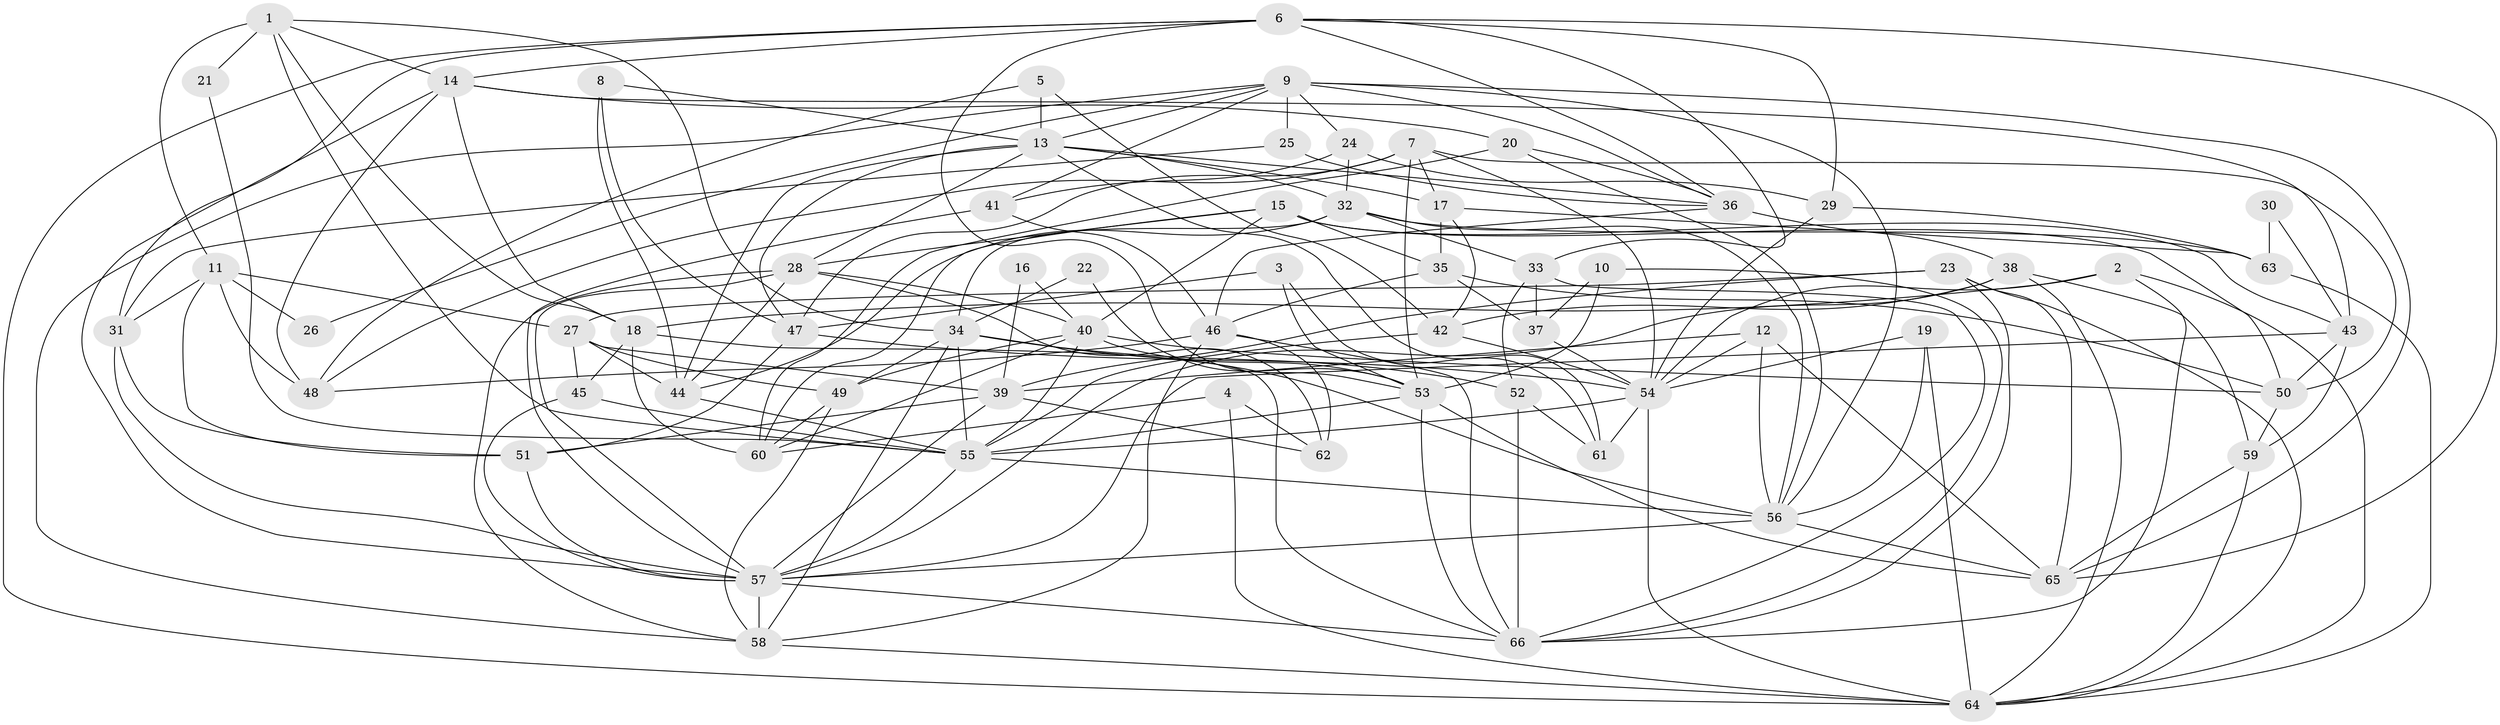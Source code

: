 // original degree distribution, {4: 0.29770992366412213, 3: 0.32061068702290074, 5: 0.10687022900763359, 6: 0.10687022900763359, 2: 0.10687022900763359, 7: 0.030534351145038167, 8: 0.030534351145038167}
// Generated by graph-tools (version 1.1) at 2025/26/03/09/25 03:26:16]
// undirected, 66 vertices, 186 edges
graph export_dot {
graph [start="1"]
  node [color=gray90,style=filled];
  1;
  2;
  3;
  4;
  5;
  6;
  7;
  8;
  9;
  10;
  11;
  12;
  13;
  14;
  15;
  16;
  17;
  18;
  19;
  20;
  21;
  22;
  23;
  24;
  25;
  26;
  27;
  28;
  29;
  30;
  31;
  32;
  33;
  34;
  35;
  36;
  37;
  38;
  39;
  40;
  41;
  42;
  43;
  44;
  45;
  46;
  47;
  48;
  49;
  50;
  51;
  52;
  53;
  54;
  55;
  56;
  57;
  58;
  59;
  60;
  61;
  62;
  63;
  64;
  65;
  66;
  1 -- 11 [weight=1.0];
  1 -- 14 [weight=1.0];
  1 -- 18 [weight=1.0];
  1 -- 21 [weight=1.0];
  1 -- 34 [weight=1.0];
  1 -- 55 [weight=1.0];
  2 -- 18 [weight=1.0];
  2 -- 54 [weight=1.0];
  2 -- 64 [weight=1.0];
  2 -- 66 [weight=1.0];
  3 -- 47 [weight=1.0];
  3 -- 53 [weight=1.0];
  3 -- 61 [weight=1.0];
  4 -- 60 [weight=1.0];
  4 -- 62 [weight=1.0];
  4 -- 64 [weight=1.0];
  5 -- 13 [weight=1.0];
  5 -- 42 [weight=1.0];
  5 -- 48 [weight=1.0];
  6 -- 14 [weight=1.0];
  6 -- 29 [weight=1.0];
  6 -- 31 [weight=1.0];
  6 -- 33 [weight=1.0];
  6 -- 36 [weight=1.0];
  6 -- 53 [weight=1.0];
  6 -- 64 [weight=1.0];
  6 -- 65 [weight=1.0];
  7 -- 17 [weight=1.0];
  7 -- 47 [weight=1.0];
  7 -- 48 [weight=2.0];
  7 -- 50 [weight=1.0];
  7 -- 53 [weight=2.0];
  7 -- 54 [weight=1.0];
  8 -- 13 [weight=1.0];
  8 -- 44 [weight=1.0];
  8 -- 47 [weight=1.0];
  9 -- 13 [weight=1.0];
  9 -- 24 [weight=1.0];
  9 -- 25 [weight=1.0];
  9 -- 26 [weight=1.0];
  9 -- 36 [weight=1.0];
  9 -- 41 [weight=1.0];
  9 -- 56 [weight=1.0];
  9 -- 58 [weight=1.0];
  9 -- 65 [weight=1.0];
  10 -- 37 [weight=1.0];
  10 -- 53 [weight=2.0];
  10 -- 66 [weight=1.0];
  11 -- 26 [weight=1.0];
  11 -- 27 [weight=1.0];
  11 -- 31 [weight=1.0];
  11 -- 48 [weight=1.0];
  11 -- 51 [weight=1.0];
  12 -- 39 [weight=1.0];
  12 -- 54 [weight=1.0];
  12 -- 56 [weight=1.0];
  12 -- 65 [weight=1.0];
  13 -- 17 [weight=1.0];
  13 -- 28 [weight=1.0];
  13 -- 32 [weight=1.0];
  13 -- 36 [weight=1.0];
  13 -- 44 [weight=1.0];
  13 -- 47 [weight=1.0];
  13 -- 61 [weight=1.0];
  14 -- 18 [weight=1.0];
  14 -- 20 [weight=1.0];
  14 -- 43 [weight=1.0];
  14 -- 48 [weight=1.0];
  14 -- 57 [weight=1.0];
  15 -- 28 [weight=1.0];
  15 -- 35 [weight=1.0];
  15 -- 40 [weight=1.0];
  15 -- 43 [weight=1.0];
  15 -- 50 [weight=1.0];
  15 -- 60 [weight=1.0];
  16 -- 39 [weight=1.0];
  16 -- 40 [weight=1.0];
  17 -- 35 [weight=1.0];
  17 -- 42 [weight=1.0];
  17 -- 63 [weight=1.0];
  18 -- 45 [weight=1.0];
  18 -- 60 [weight=1.0];
  18 -- 66 [weight=1.0];
  19 -- 54 [weight=1.0];
  19 -- 56 [weight=1.0];
  19 -- 64 [weight=1.0];
  20 -- 36 [weight=1.0];
  20 -- 56 [weight=1.0];
  20 -- 60 [weight=1.0];
  21 -- 55 [weight=1.0];
  22 -- 34 [weight=1.0];
  22 -- 53 [weight=1.0];
  23 -- 27 [weight=1.0];
  23 -- 39 [weight=1.0];
  23 -- 64 [weight=1.0];
  23 -- 65 [weight=1.0];
  23 -- 66 [weight=1.0];
  24 -- 29 [weight=1.0];
  24 -- 32 [weight=1.0];
  24 -- 41 [weight=1.0];
  25 -- 31 [weight=1.0];
  25 -- 36 [weight=2.0];
  27 -- 39 [weight=1.0];
  27 -- 44 [weight=1.0];
  27 -- 45 [weight=1.0];
  27 -- 49 [weight=1.0];
  28 -- 40 [weight=1.0];
  28 -- 44 [weight=1.0];
  28 -- 57 [weight=2.0];
  28 -- 58 [weight=1.0];
  28 -- 62 [weight=1.0];
  29 -- 54 [weight=1.0];
  29 -- 63 [weight=2.0];
  30 -- 43 [weight=1.0];
  30 -- 63 [weight=1.0];
  31 -- 51 [weight=1.0];
  31 -- 57 [weight=1.0];
  32 -- 33 [weight=1.0];
  32 -- 34 [weight=1.0];
  32 -- 44 [weight=1.0];
  32 -- 56 [weight=1.0];
  32 -- 63 [weight=1.0];
  33 -- 37 [weight=1.0];
  33 -- 52 [weight=1.0];
  33 -- 66 [weight=1.0];
  34 -- 49 [weight=1.0];
  34 -- 52 [weight=1.0];
  34 -- 55 [weight=1.0];
  34 -- 56 [weight=1.0];
  34 -- 58 [weight=1.0];
  35 -- 37 [weight=1.0];
  35 -- 46 [weight=1.0];
  35 -- 50 [weight=1.0];
  36 -- 38 [weight=1.0];
  36 -- 46 [weight=1.0];
  37 -- 54 [weight=1.0];
  38 -- 42 [weight=1.0];
  38 -- 57 [weight=1.0];
  38 -- 59 [weight=1.0];
  38 -- 64 [weight=1.0];
  39 -- 51 [weight=1.0];
  39 -- 57 [weight=2.0];
  39 -- 62 [weight=1.0];
  40 -- 49 [weight=1.0];
  40 -- 50 [weight=1.0];
  40 -- 53 [weight=1.0];
  40 -- 55 [weight=1.0];
  40 -- 60 [weight=1.0];
  41 -- 46 [weight=1.0];
  41 -- 57 [weight=1.0];
  42 -- 54 [weight=1.0];
  42 -- 55 [weight=1.0];
  43 -- 50 [weight=1.0];
  43 -- 57 [weight=1.0];
  43 -- 59 [weight=1.0];
  44 -- 55 [weight=1.0];
  45 -- 55 [weight=1.0];
  45 -- 57 [weight=1.0];
  46 -- 48 [weight=1.0];
  46 -- 58 [weight=1.0];
  46 -- 62 [weight=1.0];
  46 -- 66 [weight=1.0];
  47 -- 51 [weight=2.0];
  47 -- 54 [weight=1.0];
  49 -- 58 [weight=1.0];
  49 -- 60 [weight=1.0];
  50 -- 59 [weight=1.0];
  51 -- 57 [weight=1.0];
  52 -- 61 [weight=1.0];
  52 -- 66 [weight=1.0];
  53 -- 55 [weight=1.0];
  53 -- 65 [weight=1.0];
  53 -- 66 [weight=1.0];
  54 -- 55 [weight=1.0];
  54 -- 61 [weight=1.0];
  54 -- 64 [weight=2.0];
  55 -- 56 [weight=1.0];
  55 -- 57 [weight=1.0];
  56 -- 57 [weight=1.0];
  56 -- 65 [weight=1.0];
  57 -- 58 [weight=1.0];
  57 -- 66 [weight=1.0];
  58 -- 64 [weight=1.0];
  59 -- 64 [weight=1.0];
  59 -- 65 [weight=1.0];
  63 -- 64 [weight=1.0];
}
